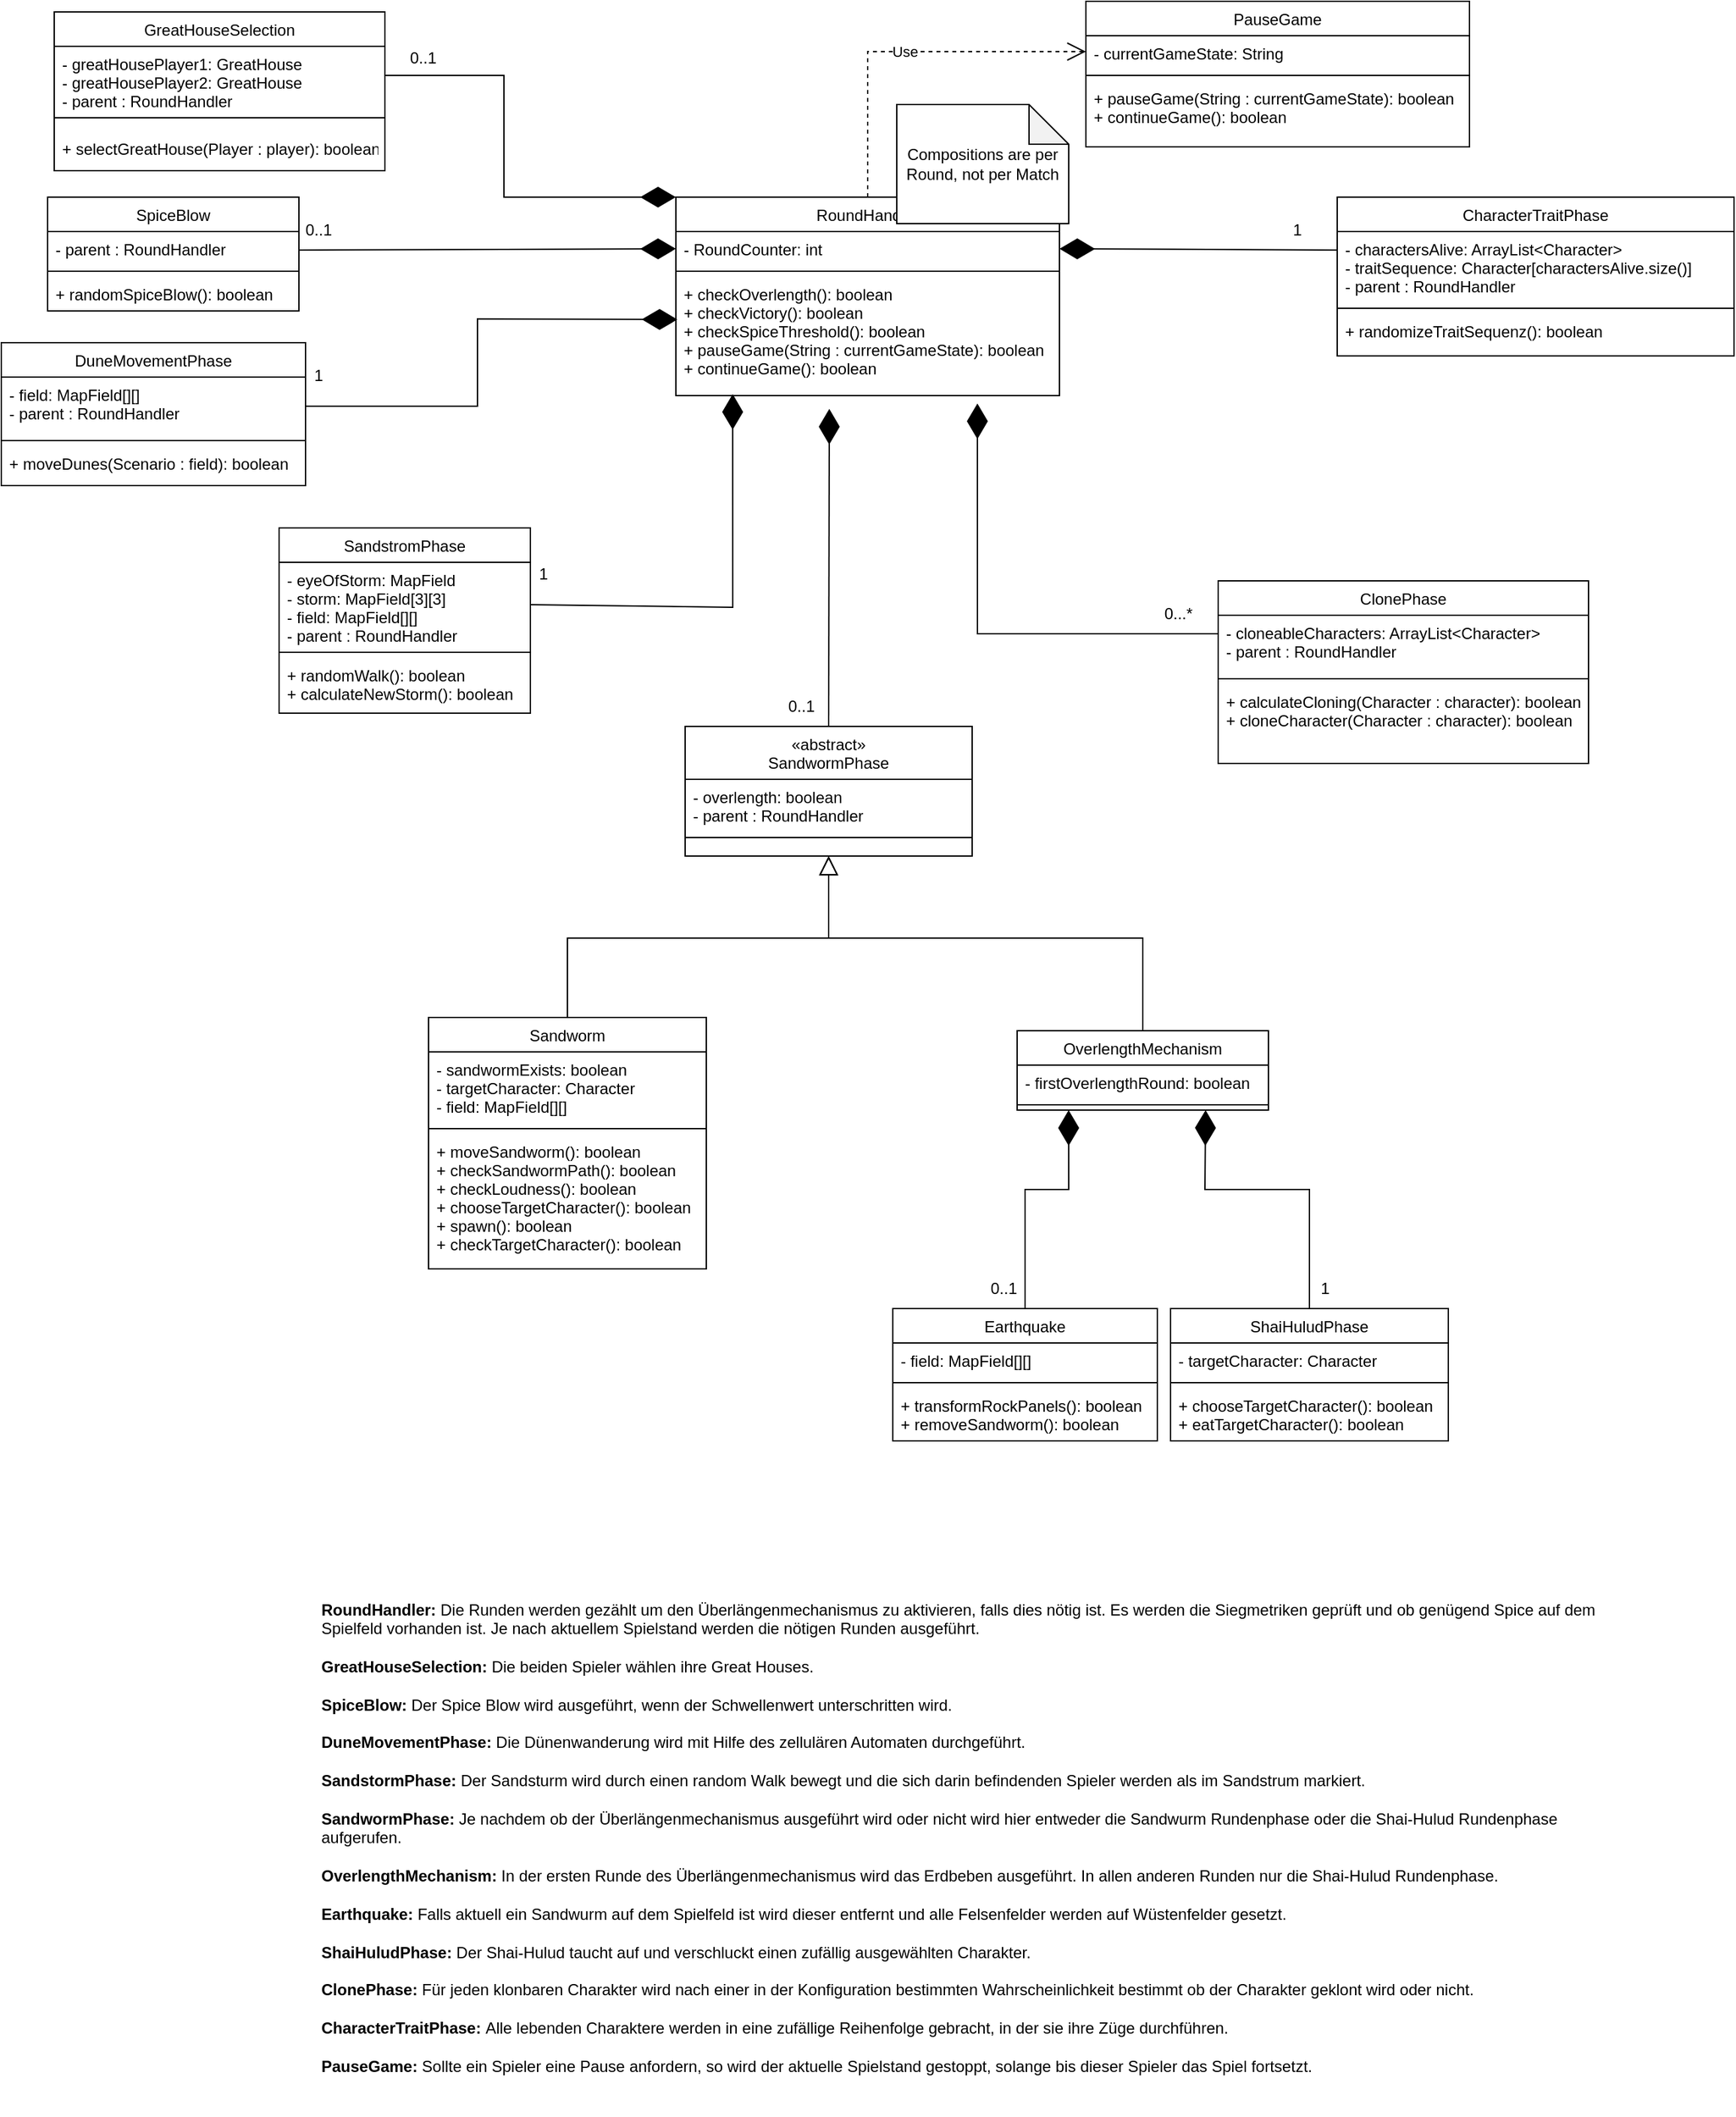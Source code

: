 <mxfile version="17.4.3" type="device"><diagram id="C5RBs43oDa-KdzZeNtuy" name="Page-1"><mxGraphModel dx="1296" dy="729" grid="1" gridSize="10" guides="1" tooltips="1" connect="1" arrows="1" fold="1" page="1" pageScale="1" pageWidth="827" pageHeight="1169" math="0" shadow="0"><root><mxCell id="WIyWlLk6GJQsqaUBKTNV-0"/><mxCell id="WIyWlLk6GJQsqaUBKTNV-1" parent="WIyWlLk6GJQsqaUBKTNV-0"/><mxCell id="h-0kKsTWHrquHU5y4rY5-0" value="RoundHandler" style="swimlane;fontStyle=0;align=center;verticalAlign=top;childLayout=stackLayout;horizontal=1;startSize=26;horizontalStack=0;resizeParent=1;resizeParentMax=0;resizeLast=0;collapsible=1;marginBottom=0;" parent="WIyWlLk6GJQsqaUBKTNV-1" vertex="1"><mxGeometry x="670" y="170" width="290" height="150" as="geometry"/></mxCell><mxCell id="h-0kKsTWHrquHU5y4rY5-1" value="- RoundCounter: int" style="text;strokeColor=none;fillColor=none;align=left;verticalAlign=top;spacingLeft=4;spacingRight=4;overflow=hidden;rotatable=0;points=[[0,0.5],[1,0.5]];portConstraint=eastwest;" parent="h-0kKsTWHrquHU5y4rY5-0" vertex="1"><mxGeometry y="26" width="290" height="26" as="geometry"/></mxCell><mxCell id="h-0kKsTWHrquHU5y4rY5-2" value="" style="line;strokeWidth=1;fillColor=none;align=left;verticalAlign=middle;spacingTop=-1;spacingLeft=3;spacingRight=3;rotatable=0;labelPosition=right;points=[];portConstraint=eastwest;" parent="h-0kKsTWHrquHU5y4rY5-0" vertex="1"><mxGeometry y="52" width="290" height="8" as="geometry"/></mxCell><mxCell id="h-0kKsTWHrquHU5y4rY5-3" value="+ checkOverlength(): boolean&#10;+ checkVictory(): boolean&#10;+ checkSpiceThreshold(): boolean&#10;+ pauseGame(String : currentGameState): boolean&#10;+ continueGame(): boolean" style="text;strokeColor=none;fillColor=none;align=left;verticalAlign=top;spacingLeft=4;spacingRight=4;overflow=hidden;rotatable=0;points=[[0,0.5],[1,0.5]];portConstraint=eastwest;" parent="h-0kKsTWHrquHU5y4rY5-0" vertex="1"><mxGeometry y="60" width="290" height="90" as="geometry"/></mxCell><mxCell id="h-0kKsTWHrquHU5y4rY5-4" value="DuneMovementPhase" style="swimlane;fontStyle=0;align=center;verticalAlign=top;childLayout=stackLayout;horizontal=1;startSize=26;horizontalStack=0;resizeParent=1;resizeParentMax=0;resizeLast=0;collapsible=1;marginBottom=0;" parent="WIyWlLk6GJQsqaUBKTNV-1" vertex="1"><mxGeometry x="160" y="280" width="230" height="108" as="geometry"/></mxCell><mxCell id="h-0kKsTWHrquHU5y4rY5-5" value="- field: MapField[][]&#10;- parent : RoundHandler" style="text;strokeColor=none;fillColor=none;align=left;verticalAlign=top;spacingLeft=4;spacingRight=4;overflow=hidden;rotatable=0;points=[[0,0.5],[1,0.5]];portConstraint=eastwest;" parent="h-0kKsTWHrquHU5y4rY5-4" vertex="1"><mxGeometry y="26" width="230" height="44" as="geometry"/></mxCell><mxCell id="h-0kKsTWHrquHU5y4rY5-6" value="" style="line;strokeWidth=1;fillColor=none;align=left;verticalAlign=middle;spacingTop=-1;spacingLeft=3;spacingRight=3;rotatable=0;labelPosition=right;points=[];portConstraint=eastwest;" parent="h-0kKsTWHrquHU5y4rY5-4" vertex="1"><mxGeometry y="70" width="230" height="8" as="geometry"/></mxCell><mxCell id="h-0kKsTWHrquHU5y4rY5-7" value="+ moveDunes(Scenario : field): boolean" style="text;strokeColor=none;fillColor=none;align=left;verticalAlign=top;spacingLeft=4;spacingRight=4;overflow=hidden;rotatable=0;points=[[0,0.5],[1,0.5]];portConstraint=eastwest;" parent="h-0kKsTWHrquHU5y4rY5-4" vertex="1"><mxGeometry y="78" width="230" height="30" as="geometry"/></mxCell><mxCell id="h-0kKsTWHrquHU5y4rY5-8" value="SandstromPhase" style="swimlane;fontStyle=0;align=center;verticalAlign=top;childLayout=stackLayout;horizontal=1;startSize=26;horizontalStack=0;resizeParent=1;resizeParentMax=0;resizeLast=0;collapsible=1;marginBottom=0;" parent="WIyWlLk6GJQsqaUBKTNV-1" vertex="1"><mxGeometry x="370" y="420" width="190" height="140" as="geometry"/></mxCell><mxCell id="h-0kKsTWHrquHU5y4rY5-9" value="- eyeOfStorm: MapField&#10;- storm: MapField[3][3]&#10;- field: MapField[][]&#10;- parent : RoundHandler" style="text;strokeColor=none;fillColor=none;align=left;verticalAlign=top;spacingLeft=4;spacingRight=4;overflow=hidden;rotatable=0;points=[[0,0.5],[1,0.5]];portConstraint=eastwest;" parent="h-0kKsTWHrquHU5y4rY5-8" vertex="1"><mxGeometry y="26" width="190" height="64" as="geometry"/></mxCell><mxCell id="h-0kKsTWHrquHU5y4rY5-10" value="" style="line;strokeWidth=1;fillColor=none;align=left;verticalAlign=middle;spacingTop=-1;spacingLeft=3;spacingRight=3;rotatable=0;labelPosition=right;points=[];portConstraint=eastwest;" parent="h-0kKsTWHrquHU5y4rY5-8" vertex="1"><mxGeometry y="90" width="190" height="8" as="geometry"/></mxCell><mxCell id="h-0kKsTWHrquHU5y4rY5-11" value="+ randomWalk(): boolean&#10;+ calculateNewStorm(): boolean" style="text;strokeColor=none;fillColor=none;align=left;verticalAlign=top;spacingLeft=4;spacingRight=4;overflow=hidden;rotatable=0;points=[[0,0.5],[1,0.5]];portConstraint=eastwest;" parent="h-0kKsTWHrquHU5y4rY5-8" vertex="1"><mxGeometry y="98" width="190" height="42" as="geometry"/></mxCell><mxCell id="h-0kKsTWHrquHU5y4rY5-13" value="Sandworm" style="swimlane;fontStyle=0;align=center;verticalAlign=top;childLayout=stackLayout;horizontal=1;startSize=26;horizontalStack=0;resizeParent=1;resizeParentMax=0;resizeLast=0;collapsible=1;marginBottom=0;" parent="WIyWlLk6GJQsqaUBKTNV-1" vertex="1"><mxGeometry x="483" y="790" width="210" height="190" as="geometry"/></mxCell><mxCell id="h-0kKsTWHrquHU5y4rY5-14" value="- sandwormExists: boolean&#10;- targetCharacter: Character&#10;- field: MapField[][]" style="text;strokeColor=none;fillColor=none;align=left;verticalAlign=top;spacingLeft=4;spacingRight=4;overflow=hidden;rotatable=0;points=[[0,0.5],[1,0.5]];portConstraint=eastwest;" parent="h-0kKsTWHrquHU5y4rY5-13" vertex="1"><mxGeometry y="26" width="210" height="54" as="geometry"/></mxCell><mxCell id="h-0kKsTWHrquHU5y4rY5-15" value="" style="line;strokeWidth=1;fillColor=none;align=left;verticalAlign=middle;spacingTop=-1;spacingLeft=3;spacingRight=3;rotatable=0;labelPosition=right;points=[];portConstraint=eastwest;" parent="h-0kKsTWHrquHU5y4rY5-13" vertex="1"><mxGeometry y="80" width="210" height="8" as="geometry"/></mxCell><mxCell id="h-0kKsTWHrquHU5y4rY5-16" value="+ moveSandworm(): boolean&#10;+ checkSandwormPath(): boolean&#10;+ checkLoudness(): boolean&#10;+ chooseTargetCharacter(): boolean&#10;+ spawn(): boolean&#10;+ checkTargetCharacter(): boolean" style="text;strokeColor=none;fillColor=none;align=left;verticalAlign=top;spacingLeft=4;spacingRight=4;overflow=hidden;rotatable=0;points=[[0,0.5],[1,0.5]];portConstraint=eastwest;" parent="h-0kKsTWHrquHU5y4rY5-13" vertex="1"><mxGeometry y="88" width="210" height="102" as="geometry"/></mxCell><mxCell id="h-0kKsTWHrquHU5y4rY5-17" value="ShaiHuludPhase" style="swimlane;fontStyle=0;align=center;verticalAlign=top;childLayout=stackLayout;horizontal=1;startSize=26;horizontalStack=0;resizeParent=1;resizeParentMax=0;resizeLast=0;collapsible=1;marginBottom=0;" parent="WIyWlLk6GJQsqaUBKTNV-1" vertex="1"><mxGeometry x="1044" y="1010" width="210" height="100" as="geometry"/></mxCell><mxCell id="h-0kKsTWHrquHU5y4rY5-18" value="- targetCharacter: Character" style="text;strokeColor=none;fillColor=none;align=left;verticalAlign=top;spacingLeft=4;spacingRight=4;overflow=hidden;rotatable=0;points=[[0,0.5],[1,0.5]];portConstraint=eastwest;" parent="h-0kKsTWHrquHU5y4rY5-17" vertex="1"><mxGeometry y="26" width="210" height="26" as="geometry"/></mxCell><mxCell id="h-0kKsTWHrquHU5y4rY5-19" value="" style="line;strokeWidth=1;fillColor=none;align=left;verticalAlign=middle;spacingTop=-1;spacingLeft=3;spacingRight=3;rotatable=0;labelPosition=right;points=[];portConstraint=eastwest;" parent="h-0kKsTWHrquHU5y4rY5-17" vertex="1"><mxGeometry y="52" width="210" height="8" as="geometry"/></mxCell><mxCell id="h-0kKsTWHrquHU5y4rY5-20" value="+ chooseTargetCharacter(): boolean&#10;+ eatTargetCharacter(): boolean" style="text;strokeColor=none;fillColor=none;align=left;verticalAlign=top;spacingLeft=4;spacingRight=4;overflow=hidden;rotatable=0;points=[[0,0.5],[1,0.5]];portConstraint=eastwest;" parent="h-0kKsTWHrquHU5y4rY5-17" vertex="1"><mxGeometry y="60" width="210" height="40" as="geometry"/></mxCell><mxCell id="h-0kKsTWHrquHU5y4rY5-21" value="Earthquake" style="swimlane;fontStyle=0;align=center;verticalAlign=top;childLayout=stackLayout;horizontal=1;startSize=26;horizontalStack=0;resizeParent=1;resizeParentMax=0;resizeLast=0;collapsible=1;marginBottom=0;" parent="WIyWlLk6GJQsqaUBKTNV-1" vertex="1"><mxGeometry x="834" y="1010" width="200" height="100" as="geometry"/></mxCell><mxCell id="h-0kKsTWHrquHU5y4rY5-22" value="- field: MapField[][]" style="text;strokeColor=none;fillColor=none;align=left;verticalAlign=top;spacingLeft=4;spacingRight=4;overflow=hidden;rotatable=0;points=[[0,0.5],[1,0.5]];portConstraint=eastwest;" parent="h-0kKsTWHrquHU5y4rY5-21" vertex="1"><mxGeometry y="26" width="200" height="26" as="geometry"/></mxCell><mxCell id="h-0kKsTWHrquHU5y4rY5-23" value="" style="line;strokeWidth=1;fillColor=none;align=left;verticalAlign=middle;spacingTop=-1;spacingLeft=3;spacingRight=3;rotatable=0;labelPosition=right;points=[];portConstraint=eastwest;" parent="h-0kKsTWHrquHU5y4rY5-21" vertex="1"><mxGeometry y="52" width="200" height="8" as="geometry"/></mxCell><mxCell id="h-0kKsTWHrquHU5y4rY5-24" value="+ transformRockPanels(): boolean&#10;+ removeSandworm(): boolean" style="text;strokeColor=none;fillColor=none;align=left;verticalAlign=top;spacingLeft=4;spacingRight=4;overflow=hidden;rotatable=0;points=[[0,0.5],[1,0.5]];portConstraint=eastwest;" parent="h-0kKsTWHrquHU5y4rY5-21" vertex="1"><mxGeometry y="60" width="200" height="40" as="geometry"/></mxCell><mxCell id="h-0kKsTWHrquHU5y4rY5-25" value="ClonePhase" style="swimlane;fontStyle=0;align=center;verticalAlign=top;childLayout=stackLayout;horizontal=1;startSize=26;horizontalStack=0;resizeParent=1;resizeParentMax=0;resizeLast=0;collapsible=1;marginBottom=0;" parent="WIyWlLk6GJQsqaUBKTNV-1" vertex="1"><mxGeometry x="1080" y="460" width="280" height="138" as="geometry"/></mxCell><mxCell id="h-0kKsTWHrquHU5y4rY5-26" value="- cloneableCharacters: ArrayList&lt;Character&gt;&#10;- parent : RoundHandler" style="text;strokeColor=none;fillColor=none;align=left;verticalAlign=top;spacingLeft=4;spacingRight=4;overflow=hidden;rotatable=0;points=[[0,0.5],[1,0.5]];portConstraint=eastwest;" parent="h-0kKsTWHrquHU5y4rY5-25" vertex="1"><mxGeometry y="26" width="280" height="44" as="geometry"/></mxCell><mxCell id="h-0kKsTWHrquHU5y4rY5-27" value="" style="line;strokeWidth=1;fillColor=none;align=left;verticalAlign=middle;spacingTop=-1;spacingLeft=3;spacingRight=3;rotatable=0;labelPosition=right;points=[];portConstraint=eastwest;" parent="h-0kKsTWHrquHU5y4rY5-25" vertex="1"><mxGeometry y="70" width="280" height="8" as="geometry"/></mxCell><mxCell id="h-0kKsTWHrquHU5y4rY5-28" value="+ calculateCloning(Character : character): boolean&#10;+ cloneCharacter(Character : character): boolean" style="text;strokeColor=none;fillColor=none;align=left;verticalAlign=top;spacingLeft=4;spacingRight=4;overflow=hidden;rotatable=0;points=[[0,0.5],[1,0.5]];portConstraint=eastwest;" parent="h-0kKsTWHrquHU5y4rY5-25" vertex="1"><mxGeometry y="78" width="280" height="60" as="geometry"/></mxCell><mxCell id="h-0kKsTWHrquHU5y4rY5-29" value="CharacterTraitPhase" style="swimlane;fontStyle=0;align=center;verticalAlign=top;childLayout=stackLayout;horizontal=1;startSize=26;horizontalStack=0;resizeParent=1;resizeParentMax=0;resizeLast=0;collapsible=1;marginBottom=0;" parent="WIyWlLk6GJQsqaUBKTNV-1" vertex="1"><mxGeometry x="1170" y="170" width="300" height="120" as="geometry"/></mxCell><mxCell id="h-0kKsTWHrquHU5y4rY5-30" value="- charactersAlive: ArrayList&lt;Character&gt;&#10;- traitSequence: Character[charactersAlive.size()]&#10;- parent : RoundHandler&#10;" style="text;strokeColor=none;fillColor=none;align=left;verticalAlign=top;spacingLeft=4;spacingRight=4;overflow=hidden;rotatable=0;points=[[0,0.5],[1,0.5]];portConstraint=eastwest;" parent="h-0kKsTWHrquHU5y4rY5-29" vertex="1"><mxGeometry y="26" width="300" height="54" as="geometry"/></mxCell><mxCell id="h-0kKsTWHrquHU5y4rY5-31" value="" style="line;strokeWidth=1;fillColor=none;align=left;verticalAlign=middle;spacingTop=-1;spacingLeft=3;spacingRight=3;rotatable=0;labelPosition=right;points=[];portConstraint=eastwest;" parent="h-0kKsTWHrquHU5y4rY5-29" vertex="1"><mxGeometry y="80" width="300" height="8" as="geometry"/></mxCell><mxCell id="h-0kKsTWHrquHU5y4rY5-32" value="+ randomizeTraitSequenz(): boolean" style="text;strokeColor=none;fillColor=none;align=left;verticalAlign=top;spacingLeft=4;spacingRight=4;overflow=hidden;rotatable=0;points=[[0,0.5],[1,0.5]];portConstraint=eastwest;" parent="h-0kKsTWHrquHU5y4rY5-29" vertex="1"><mxGeometry y="88" width="300" height="32" as="geometry"/></mxCell><mxCell id="h-0kKsTWHrquHU5y4rY5-48" value="" style="endArrow=diamondThin;endFill=1;endSize=24;html=1;rounded=0;entryX=0;entryY=0.5;entryDx=0;entryDy=0;exitX=0.25;exitY=1;exitDx=0;exitDy=0;" parent="WIyWlLk6GJQsqaUBKTNV-1" source="h-0kKsTWHrquHU5y4rY5-50" target="h-0kKsTWHrquHU5y4rY5-1" edge="1"><mxGeometry width="160" relative="1" as="geometry"><mxPoint x="430" y="220" as="sourcePoint"/><mxPoint x="590" y="220" as="targetPoint"/></mxGeometry></mxCell><mxCell id="h-0kKsTWHrquHU5y4rY5-50" value="0..1" style="text;html=1;strokeColor=none;fillColor=none;align=center;verticalAlign=middle;whiteSpace=wrap;rounded=0;" parent="WIyWlLk6GJQsqaUBKTNV-1" vertex="1"><mxGeometry x="370" y="180" width="60" height="30" as="geometry"/></mxCell><mxCell id="h-0kKsTWHrquHU5y4rY5-51" value="" style="endArrow=diamondThin;endFill=1;endSize=24;html=1;rounded=0;entryX=0.004;entryY=0.361;entryDx=0;entryDy=0;exitX=1;exitY=0.5;exitDx=0;exitDy=0;entryPerimeter=0;" parent="WIyWlLk6GJQsqaUBKTNV-1" source="h-0kKsTWHrquHU5y4rY5-5" target="h-0kKsTWHrquHU5y4rY5-3" edge="1"><mxGeometry width="160" relative="1" as="geometry"><mxPoint x="410" y="340" as="sourcePoint"/><mxPoint x="570" y="340" as="targetPoint"/><Array as="points"><mxPoint x="520" y="328"/><mxPoint x="520" y="262"/></Array></mxGeometry></mxCell><mxCell id="h-0kKsTWHrquHU5y4rY5-53" value="1" style="text;html=1;strokeColor=none;fillColor=none;align=center;verticalAlign=middle;whiteSpace=wrap;rounded=0;" parent="WIyWlLk6GJQsqaUBKTNV-1" vertex="1"><mxGeometry x="370" y="290" width="60" height="30" as="geometry"/></mxCell><mxCell id="h-0kKsTWHrquHU5y4rY5-54" value="" style="endArrow=diamondThin;endFill=1;endSize=24;html=1;rounded=0;entryX=0.148;entryY=0.987;entryDx=0;entryDy=0;entryPerimeter=0;exitX=1;exitY=0.5;exitDx=0;exitDy=0;" parent="WIyWlLk6GJQsqaUBKTNV-1" source="h-0kKsTWHrquHU5y4rY5-9" target="h-0kKsTWHrquHU5y4rY5-3" edge="1"><mxGeometry width="160" relative="1" as="geometry"><mxPoint x="600" y="480" as="sourcePoint"/><mxPoint x="890" y="320" as="targetPoint"/><Array as="points"><mxPoint x="713" y="480"/></Array></mxGeometry></mxCell><mxCell id="h-0kKsTWHrquHU5y4rY5-56" value="1" style="text;html=1;strokeColor=none;fillColor=none;align=center;verticalAlign=middle;whiteSpace=wrap;rounded=0;" parent="WIyWlLk6GJQsqaUBKTNV-1" vertex="1"><mxGeometry x="540" y="440" width="60" height="30" as="geometry"/></mxCell><mxCell id="h-0kKsTWHrquHU5y4rY5-65" value="" style="endArrow=diamondThin;endFill=1;endSize=24;html=1;rounded=0;exitX=0.5;exitY=0;exitDx=0;exitDy=0;entryX=0.4;entryY=1.111;entryDx=0;entryDy=0;entryPerimeter=0;" parent="WIyWlLk6GJQsqaUBKTNV-1" source="rMFkY_kVTgWtX4bfdwr7-13" target="h-0kKsTWHrquHU5y4rY5-3" edge="1"><mxGeometry width="160" relative="1" as="geometry"><mxPoint x="750" y="570" as="sourcePoint"/><mxPoint x="750" y="370" as="targetPoint"/></mxGeometry></mxCell><mxCell id="h-0kKsTWHrquHU5y4rY5-66" value="0..1" style="text;html=1;strokeColor=none;fillColor=none;align=center;verticalAlign=middle;whiteSpace=wrap;rounded=0;" parent="WIyWlLk6GJQsqaUBKTNV-1" vertex="1"><mxGeometry x="735" y="540" width="60" height="30" as="geometry"/></mxCell><mxCell id="h-0kKsTWHrquHU5y4rY5-69" value="" style="endArrow=diamondThin;endFill=1;endSize=24;html=1;rounded=0;entryX=0.786;entryY=1.066;entryDx=0;entryDy=0;entryPerimeter=0;" parent="WIyWlLk6GJQsqaUBKTNV-1" target="h-0kKsTWHrquHU5y4rY5-3" edge="1"><mxGeometry width="160" relative="1" as="geometry"><mxPoint x="1080" y="500" as="sourcePoint"/><mxPoint x="890" y="400" as="targetPoint"/><Array as="points"><mxPoint x="898" y="500"/></Array></mxGeometry></mxCell><mxCell id="h-0kKsTWHrquHU5y4rY5-71" value="0...*" style="text;html=1;strokeColor=none;fillColor=none;align=center;verticalAlign=middle;whiteSpace=wrap;rounded=0;" parent="WIyWlLk6GJQsqaUBKTNV-1" vertex="1"><mxGeometry x="1020" y="470" width="60" height="30" as="geometry"/></mxCell><mxCell id="h-0kKsTWHrquHU5y4rY5-73" value="" style="endArrow=diamondThin;endFill=1;endSize=24;html=1;rounded=0;entryX=1;entryY=0.5;entryDx=0;entryDy=0;" parent="WIyWlLk6GJQsqaUBKTNV-1" target="h-0kKsTWHrquHU5y4rY5-1" edge="1"><mxGeometry width="160" relative="1" as="geometry"><mxPoint x="1170" y="210" as="sourcePoint"/><mxPoint x="890" y="400" as="targetPoint"/></mxGeometry></mxCell><mxCell id="h-0kKsTWHrquHU5y4rY5-75" value="1" style="text;html=1;strokeColor=none;fillColor=none;align=center;verticalAlign=middle;whiteSpace=wrap;rounded=0;" parent="WIyWlLk6GJQsqaUBKTNV-1" vertex="1"><mxGeometry x="1110" y="180" width="60" height="30" as="geometry"/></mxCell><mxCell id="rMFkY_kVTgWtX4bfdwr7-0" value="Compositions are per Round, not per Match" style="shape=note;whiteSpace=wrap;html=1;backgroundOutline=1;darkOpacity=0.05;" parent="WIyWlLk6GJQsqaUBKTNV-1" vertex="1"><mxGeometry x="837" y="100" width="130" height="90" as="geometry"/></mxCell><mxCell id="rMFkY_kVTgWtX4bfdwr7-13" value="«abstract»&#10;SandwormPhase" style="swimlane;fontStyle=0;align=center;verticalAlign=top;childLayout=stackLayout;horizontal=1;startSize=40;horizontalStack=0;resizeParent=1;resizeLast=0;collapsible=1;marginBottom=0;rounded=0;shadow=0;strokeWidth=1;" parent="WIyWlLk6GJQsqaUBKTNV-1" vertex="1"><mxGeometry x="677" y="570" width="217" height="98" as="geometry"><mxRectangle x="230" y="140" width="160" height="26" as="alternateBounds"/></mxGeometry></mxCell><mxCell id="rMFkY_kVTgWtX4bfdwr7-14" value="- overlength: boolean&#10;- parent : RoundHandler" style="text;align=left;verticalAlign=top;spacingLeft=4;spacingRight=4;overflow=hidden;rotatable=0;points=[[0,0.5],[1,0.5]];portConstraint=eastwest;" parent="rMFkY_kVTgWtX4bfdwr7-13" vertex="1"><mxGeometry y="40" width="217" height="40" as="geometry"/></mxCell><mxCell id="rMFkY_kVTgWtX4bfdwr7-17" value="" style="line;html=1;strokeWidth=1;align=left;verticalAlign=middle;spacingTop=-1;spacingLeft=3;spacingRight=3;rotatable=0;labelPosition=right;points=[];portConstraint=eastwest;" parent="rMFkY_kVTgWtX4bfdwr7-13" vertex="1"><mxGeometry y="80" width="217" height="8" as="geometry"/></mxCell><mxCell id="rMFkY_kVTgWtX4bfdwr7-26" value="" style="endArrow=block;html=1;rounded=0;startSize=12;endSize=12;endFill=0;entryX=0.5;entryY=1;entryDx=0;entryDy=0;edgeStyle=orthogonalEdgeStyle;exitX=0.5;exitY=0;exitDx=0;exitDy=0;" parent="WIyWlLk6GJQsqaUBKTNV-1" source="h-0kKsTWHrquHU5y4rY5-13" target="rMFkY_kVTgWtX4bfdwr7-13" edge="1"><mxGeometry relative="1" as="geometry"><mxPoint x="331" y="700" as="sourcePoint"/><mxPoint x="634" y="590" as="targetPoint"/><Array as="points"><mxPoint x="588" y="730"/><mxPoint x="786" y="730"/></Array></mxGeometry></mxCell><mxCell id="rMFkY_kVTgWtX4bfdwr7-28" value="" style="endArrow=block;html=1;rounded=0;startSize=12;endSize=12;endFill=0;edgeStyle=orthogonalEdgeStyle;entryX=0.5;entryY=1;entryDx=0;entryDy=0;exitX=0.5;exitY=0;exitDx=0;exitDy=0;" parent="WIyWlLk6GJQsqaUBKTNV-1" source="lL7m9L-1uaNX7Deur3kc-0" target="rMFkY_kVTgWtX4bfdwr7-13" edge="1"><mxGeometry relative="1" as="geometry"><mxPoint x="1022.5" y="790" as="sourcePoint"/><mxPoint x="774" y="820" as="targetPoint"/><Array as="points"><mxPoint x="1023" y="800"/><mxPoint x="1023" y="730"/><mxPoint x="786" y="730"/></Array></mxGeometry></mxCell><mxCell id="rMFkY_kVTgWtX4bfdwr7-29" value="" style="endArrow=diamondThin;endFill=1;endSize=24;html=1;rounded=0;entryX=0.205;entryY=1;entryDx=0;entryDy=0;exitX=0.5;exitY=0;exitDx=0;exitDy=0;entryPerimeter=0;" parent="WIyWlLk6GJQsqaUBKTNV-1" source="h-0kKsTWHrquHU5y4rY5-21" target="lL7m9L-1uaNX7Deur3kc-2" edge="1"><mxGeometry width="160" relative="1" as="geometry"><mxPoint x="744" y="970" as="sourcePoint"/><mxPoint x="968.25" y="870" as="targetPoint"/><Array as="points"><mxPoint x="934" y="920"/><mxPoint x="967" y="920"/></Array></mxGeometry></mxCell><mxCell id="rMFkY_kVTgWtX4bfdwr7-30" value="0..1" style="text;html=1;strokeColor=none;fillColor=none;align=center;verticalAlign=middle;whiteSpace=wrap;rounded=0;" parent="WIyWlLk6GJQsqaUBKTNV-1" vertex="1"><mxGeometry x="888" y="980" width="60" height="30" as="geometry"/></mxCell><mxCell id="rMFkY_kVTgWtX4bfdwr7-31" value="" style="endArrow=diamondThin;endFill=1;endSize=24;html=1;rounded=0;exitX=0.5;exitY=0;exitDx=0;exitDy=0;entryX=0.75;entryY=1;entryDx=0;entryDy=0;" parent="WIyWlLk6GJQsqaUBKTNV-1" source="h-0kKsTWHrquHU5y4rY5-17" target="lL7m9L-1uaNX7Deur3kc-0" edge="1"><mxGeometry width="160" relative="1" as="geometry"><mxPoint x="744" y="840" as="sourcePoint"/><mxPoint x="1050" y="920" as="targetPoint"/><Array as="points"><mxPoint x="1149" y="920"/><mxPoint x="1070" y="920"/></Array></mxGeometry></mxCell><mxCell id="rMFkY_kVTgWtX4bfdwr7-32" value="1" style="text;html=1;strokeColor=none;fillColor=none;align=center;verticalAlign=middle;whiteSpace=wrap;rounded=0;" parent="WIyWlLk6GJQsqaUBKTNV-1" vertex="1"><mxGeometry x="1131" y="980" width="60" height="30" as="geometry"/></mxCell><mxCell id="rMFkY_kVTgWtX4bfdwr7-33" value="GreatHouseSelection" style="swimlane;fontStyle=0;align=center;verticalAlign=top;childLayout=stackLayout;horizontal=1;startSize=26;horizontalStack=0;resizeParent=1;resizeParentMax=0;resizeLast=0;collapsible=1;marginBottom=0;" parent="WIyWlLk6GJQsqaUBKTNV-1" vertex="1"><mxGeometry x="200" y="30" width="250" height="120" as="geometry"/></mxCell><mxCell id="rMFkY_kVTgWtX4bfdwr7-34" value="- greatHousePlayer1: GreatHouse&#10;- greatHousePlayer2: GreatHouse&#10;- parent : RoundHandler" style="text;strokeColor=none;fillColor=none;align=left;verticalAlign=top;spacingLeft=4;spacingRight=4;overflow=hidden;rotatable=0;points=[[0,0.5],[1,0.5]];portConstraint=eastwest;" parent="rMFkY_kVTgWtX4bfdwr7-33" vertex="1"><mxGeometry y="26" width="250" height="44" as="geometry"/></mxCell><mxCell id="rMFkY_kVTgWtX4bfdwr7-35" value="" style="line;strokeWidth=1;fillColor=none;align=left;verticalAlign=middle;spacingTop=-1;spacingLeft=3;spacingRight=3;rotatable=0;labelPosition=right;points=[];portConstraint=eastwest;" parent="rMFkY_kVTgWtX4bfdwr7-33" vertex="1"><mxGeometry y="70" width="250" height="20" as="geometry"/></mxCell><mxCell id="rMFkY_kVTgWtX4bfdwr7-36" value="+ selectGreatHouse(Player : player): boolean" style="text;strokeColor=none;fillColor=none;align=left;verticalAlign=top;spacingLeft=4;spacingRight=4;overflow=hidden;rotatable=0;points=[[0,0.5],[1,0.5]];portConstraint=eastwest;" parent="rMFkY_kVTgWtX4bfdwr7-33" vertex="1"><mxGeometry y="90" width="250" height="30" as="geometry"/></mxCell><mxCell id="rMFkY_kVTgWtX4bfdwr7-37" value="" style="endArrow=diamondThin;endFill=1;endSize=24;html=1;rounded=0;exitX=1;exitY=0.5;exitDx=0;exitDy=0;entryX=0;entryY=0;entryDx=0;entryDy=0;" parent="WIyWlLk6GJQsqaUBKTNV-1" source="rMFkY_kVTgWtX4bfdwr7-34" target="h-0kKsTWHrquHU5y4rY5-0" edge="1"><mxGeometry width="160" relative="1" as="geometry"><mxPoint x="490" y="110" as="sourcePoint"/><mxPoint x="650" y="110" as="targetPoint"/><Array as="points"><mxPoint x="540" y="78"/><mxPoint x="540" y="170"/></Array></mxGeometry></mxCell><mxCell id="rMFkY_kVTgWtX4bfdwr7-38" value="0..1" style="text;html=1;strokeColor=none;fillColor=none;align=center;verticalAlign=middle;whiteSpace=wrap;rounded=0;" parent="WIyWlLk6GJQsqaUBKTNV-1" vertex="1"><mxGeometry x="449" y="50" width="60" height="30" as="geometry"/></mxCell><mxCell id="rMFkY_kVTgWtX4bfdwr7-40" value="PauseGame" style="swimlane;fontStyle=0;align=center;verticalAlign=top;childLayout=stackLayout;horizontal=1;startSize=26;horizontalStack=0;resizeParent=1;resizeParentMax=0;resizeLast=0;collapsible=1;marginBottom=0;" parent="WIyWlLk6GJQsqaUBKTNV-1" vertex="1"><mxGeometry x="980" y="22" width="290" height="110" as="geometry"/></mxCell><mxCell id="rMFkY_kVTgWtX4bfdwr7-41" value="- currentGameState: String" style="text;strokeColor=none;fillColor=none;align=left;verticalAlign=top;spacingLeft=4;spacingRight=4;overflow=hidden;rotatable=0;points=[[0,0.5],[1,0.5]];portConstraint=eastwest;" parent="rMFkY_kVTgWtX4bfdwr7-40" vertex="1"><mxGeometry y="26" width="290" height="26" as="geometry"/></mxCell><mxCell id="rMFkY_kVTgWtX4bfdwr7-42" value="" style="line;strokeWidth=1;fillColor=none;align=left;verticalAlign=middle;spacingTop=-1;spacingLeft=3;spacingRight=3;rotatable=0;labelPosition=right;points=[];portConstraint=eastwest;" parent="rMFkY_kVTgWtX4bfdwr7-40" vertex="1"><mxGeometry y="52" width="290" height="8" as="geometry"/></mxCell><mxCell id="rMFkY_kVTgWtX4bfdwr7-43" value="+ pauseGame(String : currentGameState): boolean&#10;+ continueGame(): boolean" style="text;strokeColor=none;fillColor=none;align=left;verticalAlign=top;spacingLeft=4;spacingRight=4;overflow=hidden;rotatable=0;points=[[0,0.5],[1,0.5]];portConstraint=eastwest;" parent="rMFkY_kVTgWtX4bfdwr7-40" vertex="1"><mxGeometry y="60" width="290" height="50" as="geometry"/></mxCell><mxCell id="rMFkY_kVTgWtX4bfdwr7-44" value="Use" style="endArrow=open;endSize=12;dashed=1;html=1;rounded=0;exitX=0.5;exitY=0;exitDx=0;exitDy=0;" parent="WIyWlLk6GJQsqaUBKTNV-1" source="h-0kKsTWHrquHU5y4rY5-0" edge="1"><mxGeometry width="160" relative="1" as="geometry"><mxPoint x="820" y="60" as="sourcePoint"/><mxPoint x="980" y="60" as="targetPoint"/><Array as="points"><mxPoint x="815" y="60"/></Array></mxGeometry></mxCell><mxCell id="rMFkY_kVTgWtX4bfdwr7-45" value="SpiceBlow" style="swimlane;fontStyle=0;align=center;verticalAlign=top;childLayout=stackLayout;horizontal=1;startSize=26;horizontalStack=0;resizeParent=1;resizeParentMax=0;resizeLast=0;collapsible=1;marginBottom=0;" parent="WIyWlLk6GJQsqaUBKTNV-1" vertex="1"><mxGeometry x="195" y="170" width="190" height="86" as="geometry"/></mxCell><mxCell id="rMFkY_kVTgWtX4bfdwr7-46" value="- parent : RoundHandler" style="text;strokeColor=none;fillColor=none;align=left;verticalAlign=top;spacingLeft=4;spacingRight=4;overflow=hidden;rotatable=0;points=[[0,0.5],[1,0.5]];portConstraint=eastwest;" parent="rMFkY_kVTgWtX4bfdwr7-45" vertex="1"><mxGeometry y="26" width="190" height="26" as="geometry"/></mxCell><mxCell id="rMFkY_kVTgWtX4bfdwr7-47" value="" style="line;strokeWidth=1;fillColor=none;align=left;verticalAlign=middle;spacingTop=-1;spacingLeft=3;spacingRight=3;rotatable=0;labelPosition=right;points=[];portConstraint=eastwest;" parent="rMFkY_kVTgWtX4bfdwr7-45" vertex="1"><mxGeometry y="52" width="190" height="8" as="geometry"/></mxCell><mxCell id="rMFkY_kVTgWtX4bfdwr7-49" value="+ randomSpiceBlow(): boolean" style="text;strokeColor=none;fillColor=none;align=left;verticalAlign=top;spacingLeft=4;spacingRight=4;overflow=hidden;rotatable=0;points=[[0,0.5],[1,0.5]];portConstraint=eastwest;" parent="rMFkY_kVTgWtX4bfdwr7-45" vertex="1"><mxGeometry y="60" width="190" height="26" as="geometry"/></mxCell><mxCell id="lL7m9L-1uaNX7Deur3kc-0" value="OverlengthMechanism" style="swimlane;fontStyle=0;align=center;verticalAlign=top;childLayout=stackLayout;horizontal=1;startSize=26;horizontalStack=0;resizeParent=1;resizeParentMax=0;resizeLast=0;collapsible=1;marginBottom=0;" parent="WIyWlLk6GJQsqaUBKTNV-1" vertex="1"><mxGeometry x="928" y="800" width="190" height="60" as="geometry"/></mxCell><mxCell id="lL7m9L-1uaNX7Deur3kc-1" value="- firstOverlengthRound: boolean" style="text;strokeColor=none;fillColor=none;align=left;verticalAlign=top;spacingLeft=4;spacingRight=4;overflow=hidden;rotatable=0;points=[[0,0.5],[1,0.5]];portConstraint=eastwest;" parent="lL7m9L-1uaNX7Deur3kc-0" vertex="1"><mxGeometry y="26" width="190" height="26" as="geometry"/></mxCell><mxCell id="lL7m9L-1uaNX7Deur3kc-2" value="" style="line;strokeWidth=1;fillColor=none;align=left;verticalAlign=middle;spacingTop=-1;spacingLeft=3;spacingRight=3;rotatable=0;labelPosition=right;points=[];portConstraint=eastwest;" parent="lL7m9L-1uaNX7Deur3kc-0" vertex="1"><mxGeometry y="52" width="190" height="8" as="geometry"/></mxCell><mxCell id="rIUIHQpndRaurKa6p42F-0" value="&lt;div&gt;&lt;b&gt;RoundHandler: &lt;/b&gt;&lt;span&gt;Die Runden werden gezählt um den Überlängenmechanismus zu aktivieren, falls dies nötig ist. Es werden die Siegmetriken geprüft und ob genügend Spice auf dem Spielfeld vorhanden ist. Je nach aktuellem Spielstand werden die nötigen Runden ausgeführt.&lt;/span&gt;&lt;/div&gt;&lt;div&gt;&lt;span&gt;&lt;br&gt;&lt;/span&gt;&lt;/div&gt;&lt;b&gt;GreatHouseSelection: &lt;/b&gt;Die beiden Spieler wählen ihre Great Houses.&lt;br&gt;&lt;br&gt;&lt;b&gt;SpiceBlow: &lt;/b&gt;Der Spice Blow wird ausgeführt, wenn der Schwellenwert unterschritten wird.&lt;br&gt;&lt;br&gt;&lt;b&gt;DuneMovementPhase: &lt;/b&gt;Die Dünenwanderung wird mit Hilfe des zellulären Automaten durchgeführt.&lt;br&gt;&lt;br&gt;&lt;b&gt;SandstormPhase: &lt;/b&gt;Der Sandsturm wird durch einen random Walk bewegt und die sich darin befindenden Spieler werden als im Sandstrum markiert.&lt;br&gt;&lt;br&gt;&lt;b&gt;SandwormPhase: &lt;/b&gt;Je nachdem ob der Überlängenmechanismus ausgeführt wird oder nicht wird hier entweder die Sandwurm Rundenphase oder die Shai-Hulud&amp;nbsp;Rundenphase aufgerufen.&lt;br&gt;&lt;br&gt;&lt;b&gt;OverlengthMechanism: &lt;/b&gt;In der ersten Runde des Überlängenmechanismus wird das Erdbeben ausgeführt. In allen anderen Runden nur die Shai-Hulud Rundenphase.&lt;br&gt;&lt;br&gt;&lt;b&gt;Earthquake: &lt;/b&gt;Falls aktuell ein Sandwurm auf dem Spielfeld ist wird dieser entfernt und alle Felsenfelder werden auf Wüstenfelder gesetzt.&lt;br&gt;&lt;br&gt;&lt;b&gt;ShaiHuludPhase: &lt;/b&gt;Der Shai-Hulud taucht auf und verschluckt einen zufällig ausgewählten Charakter.&lt;br&gt;&lt;br&gt;&lt;b&gt;ClonePhase: &lt;/b&gt;Für jeden klonbaren Charakter wird nach einer in der Konfiguration bestimmten Wahrscheinlichkeit bestimmt ob der Charakter geklont wird oder nicht.&lt;br&gt;&lt;br&gt;&lt;b&gt;CharacterTraitPhase: &lt;/b&gt;Alle lebenden Charaktere werden in eine zufällige Reihenfolge gebracht, in der sie ihre Züge durchführen.&lt;br&gt;&lt;br&gt;&lt;b&gt;PauseGame: &lt;/b&gt;Sollte ein Spieler eine Pause anfordern, so wird der aktuelle Spielstand gestoppt, solange bis dieser Spieler das Spiel fortsetzt." style="text;html=1;strokeColor=none;fillColor=none;align=left;verticalAlign=middle;whiteSpace=wrap;rounded=0;" vertex="1" parent="WIyWlLk6GJQsqaUBKTNV-1"><mxGeometry x="400" y="1200" width="970" height="420" as="geometry"/></mxCell></root></mxGraphModel></diagram></mxfile>